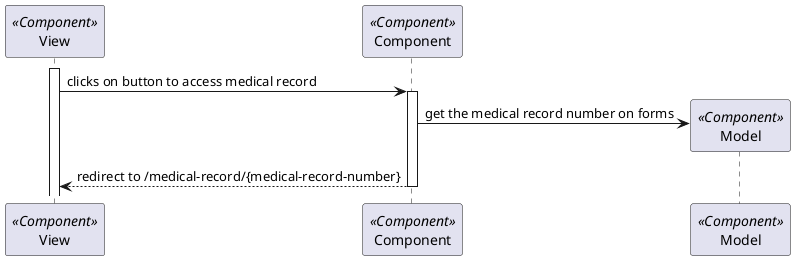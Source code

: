 ```plantuml
@startuml Process_View
participant View as View <<Component>>
participant Component as Component <<Component>>
participant Model as Model <<Component>>

activate View
View -> Component: clicks on button to access medical record
activate Component
Component -> Model**: get the medical record number on forms
return redirect to /medical-record/{medical-record-number}

@enduml
```